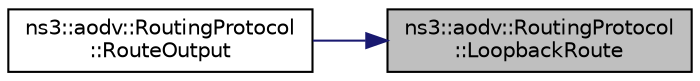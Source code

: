 digraph "ns3::aodv::RoutingProtocol::LoopbackRoute"
{
 // LATEX_PDF_SIZE
  edge [fontname="Helvetica",fontsize="10",labelfontname="Helvetica",labelfontsize="10"];
  node [fontname="Helvetica",fontsize="10",shape=record];
  rankdir="RL";
  Node1 [label="ns3::aodv::RoutingProtocol\l::LoopbackRoute",height=0.2,width=0.4,color="black", fillcolor="grey75", style="filled", fontcolor="black",tooltip="Create loopback route for given header."];
  Node1 -> Node2 [dir="back",color="midnightblue",fontsize="10",style="solid",fontname="Helvetica"];
  Node2 [label="ns3::aodv::RoutingProtocol\l::RouteOutput",height=0.2,width=0.4,color="black", fillcolor="white", style="filled",URL="$classns3_1_1aodv_1_1_routing_protocol.html#a71210f21868d71657400f6e616153c83",tooltip="Query routing cache for an existing route, for an outbound packet."];
}
